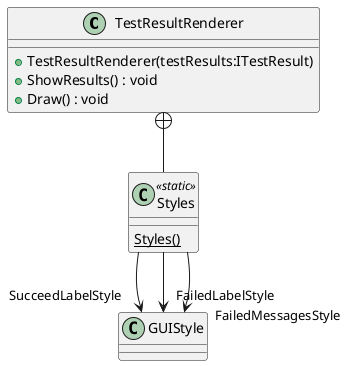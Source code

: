 @startuml
class TestResultRenderer {
    + TestResultRenderer(testResults:ITestResult)
    + ShowResults() : void
    + Draw() : void
}
class Styles <<static>> {
    {static} Styles()
}
TestResultRenderer +-- Styles
Styles --> "SucceedLabelStyle" GUIStyle
Styles --> "FailedLabelStyle" GUIStyle
Styles --> "FailedMessagesStyle" GUIStyle
@enduml
